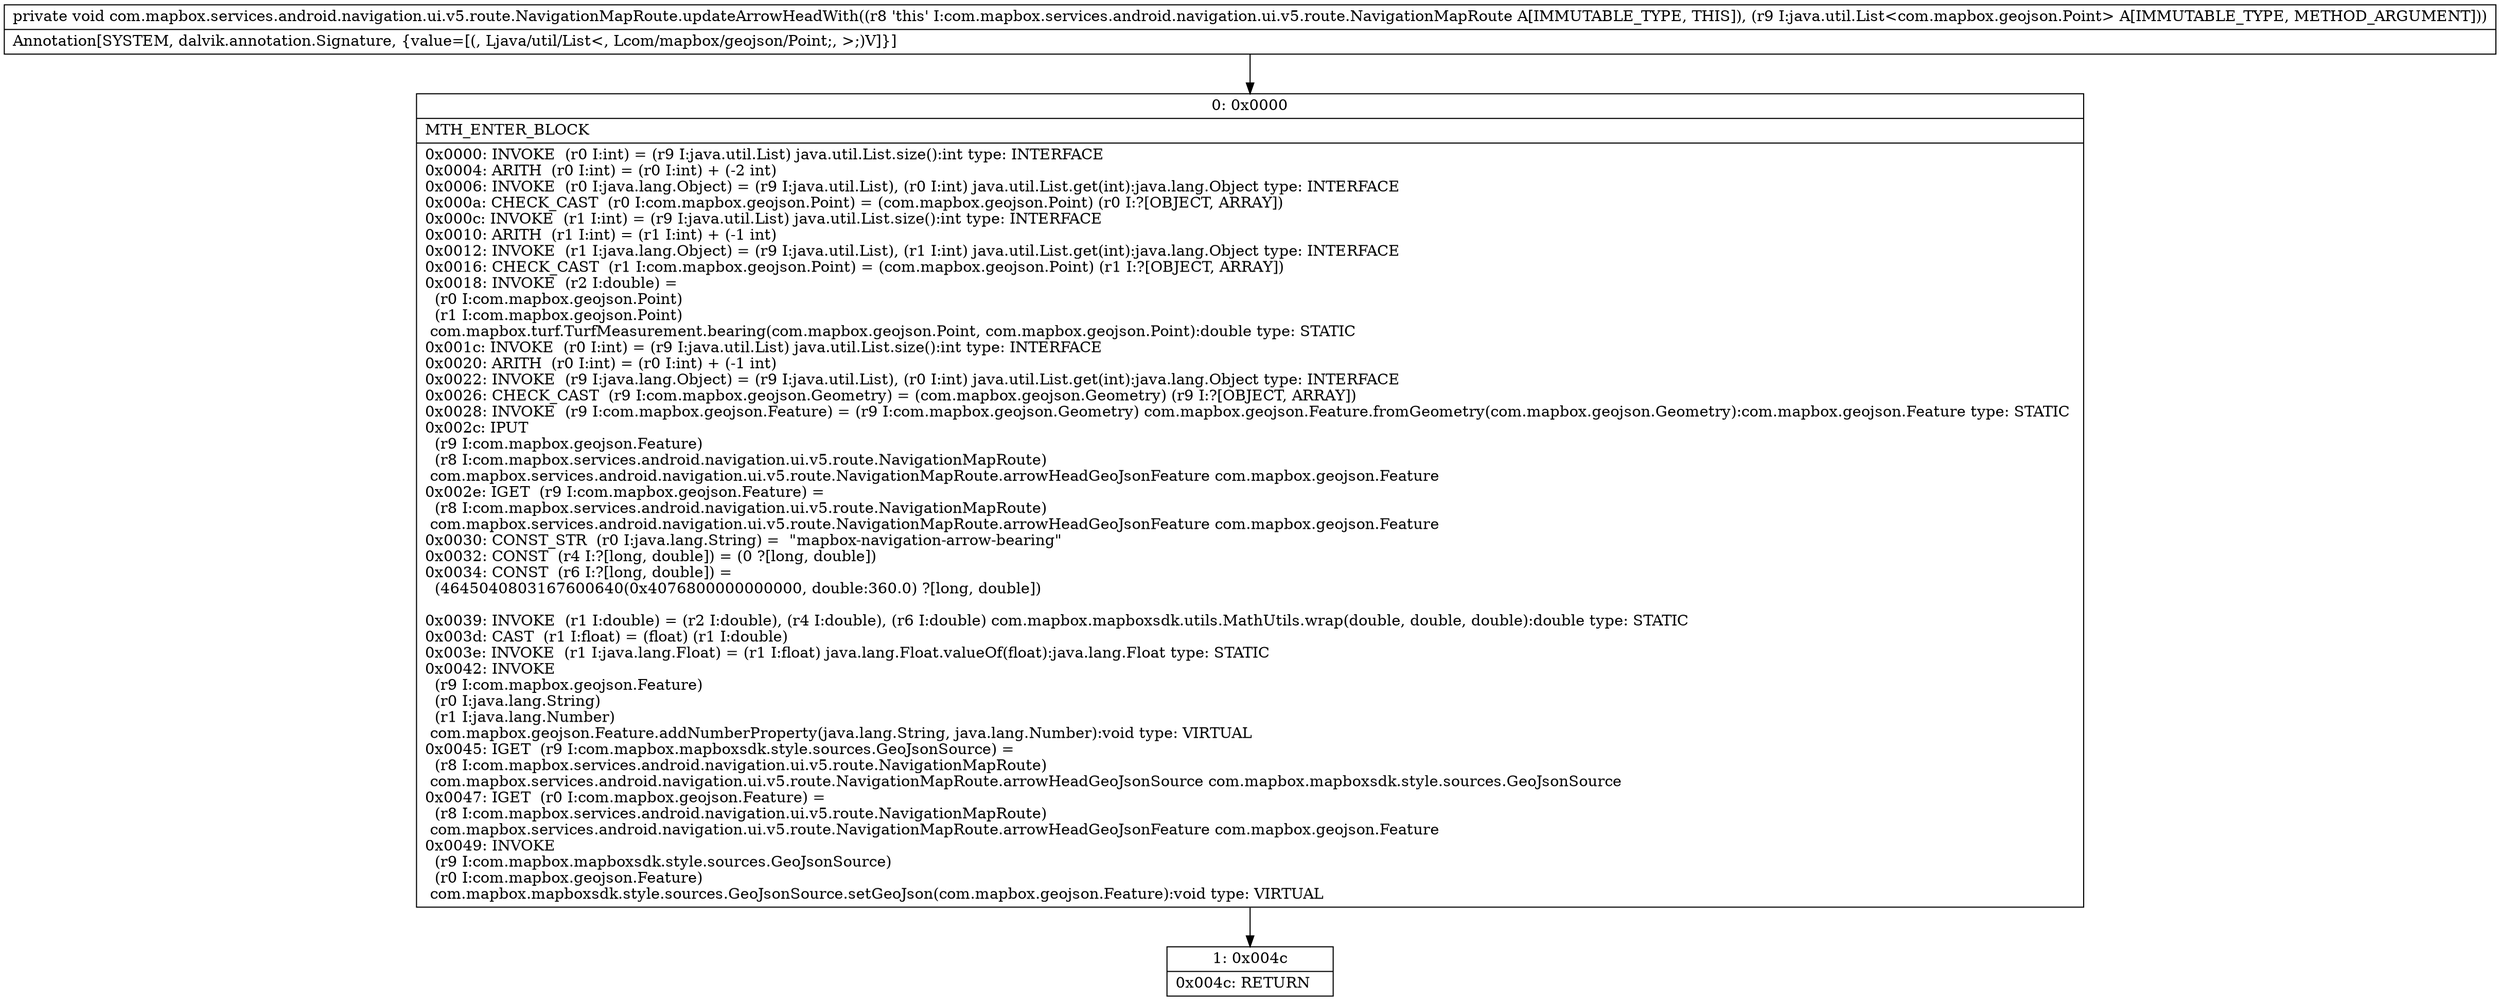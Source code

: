 digraph "CFG forcom.mapbox.services.android.navigation.ui.v5.route.NavigationMapRoute.updateArrowHeadWith(Ljava\/util\/List;)V" {
Node_0 [shape=record,label="{0\:\ 0x0000|MTH_ENTER_BLOCK\l|0x0000: INVOKE  (r0 I:int) = (r9 I:java.util.List) java.util.List.size():int type: INTERFACE \l0x0004: ARITH  (r0 I:int) = (r0 I:int) + (\-2 int) \l0x0006: INVOKE  (r0 I:java.lang.Object) = (r9 I:java.util.List), (r0 I:int) java.util.List.get(int):java.lang.Object type: INTERFACE \l0x000a: CHECK_CAST  (r0 I:com.mapbox.geojson.Point) = (com.mapbox.geojson.Point) (r0 I:?[OBJECT, ARRAY]) \l0x000c: INVOKE  (r1 I:int) = (r9 I:java.util.List) java.util.List.size():int type: INTERFACE \l0x0010: ARITH  (r1 I:int) = (r1 I:int) + (\-1 int) \l0x0012: INVOKE  (r1 I:java.lang.Object) = (r9 I:java.util.List), (r1 I:int) java.util.List.get(int):java.lang.Object type: INTERFACE \l0x0016: CHECK_CAST  (r1 I:com.mapbox.geojson.Point) = (com.mapbox.geojson.Point) (r1 I:?[OBJECT, ARRAY]) \l0x0018: INVOKE  (r2 I:double) = \l  (r0 I:com.mapbox.geojson.Point)\l  (r1 I:com.mapbox.geojson.Point)\l com.mapbox.turf.TurfMeasurement.bearing(com.mapbox.geojson.Point, com.mapbox.geojson.Point):double type: STATIC \l0x001c: INVOKE  (r0 I:int) = (r9 I:java.util.List) java.util.List.size():int type: INTERFACE \l0x0020: ARITH  (r0 I:int) = (r0 I:int) + (\-1 int) \l0x0022: INVOKE  (r9 I:java.lang.Object) = (r9 I:java.util.List), (r0 I:int) java.util.List.get(int):java.lang.Object type: INTERFACE \l0x0026: CHECK_CAST  (r9 I:com.mapbox.geojson.Geometry) = (com.mapbox.geojson.Geometry) (r9 I:?[OBJECT, ARRAY]) \l0x0028: INVOKE  (r9 I:com.mapbox.geojson.Feature) = (r9 I:com.mapbox.geojson.Geometry) com.mapbox.geojson.Feature.fromGeometry(com.mapbox.geojson.Geometry):com.mapbox.geojson.Feature type: STATIC \l0x002c: IPUT  \l  (r9 I:com.mapbox.geojson.Feature)\l  (r8 I:com.mapbox.services.android.navigation.ui.v5.route.NavigationMapRoute)\l com.mapbox.services.android.navigation.ui.v5.route.NavigationMapRoute.arrowHeadGeoJsonFeature com.mapbox.geojson.Feature \l0x002e: IGET  (r9 I:com.mapbox.geojson.Feature) = \l  (r8 I:com.mapbox.services.android.navigation.ui.v5.route.NavigationMapRoute)\l com.mapbox.services.android.navigation.ui.v5.route.NavigationMapRoute.arrowHeadGeoJsonFeature com.mapbox.geojson.Feature \l0x0030: CONST_STR  (r0 I:java.lang.String) =  \"mapbox\-navigation\-arrow\-bearing\" \l0x0032: CONST  (r4 I:?[long, double]) = (0 ?[long, double]) \l0x0034: CONST  (r6 I:?[long, double]) = \l  (4645040803167600640(0x4076800000000000, double:360.0) ?[long, double])\l \l0x0039: INVOKE  (r1 I:double) = (r2 I:double), (r4 I:double), (r6 I:double) com.mapbox.mapboxsdk.utils.MathUtils.wrap(double, double, double):double type: STATIC \l0x003d: CAST  (r1 I:float) = (float) (r1 I:double) \l0x003e: INVOKE  (r1 I:java.lang.Float) = (r1 I:float) java.lang.Float.valueOf(float):java.lang.Float type: STATIC \l0x0042: INVOKE  \l  (r9 I:com.mapbox.geojson.Feature)\l  (r0 I:java.lang.String)\l  (r1 I:java.lang.Number)\l com.mapbox.geojson.Feature.addNumberProperty(java.lang.String, java.lang.Number):void type: VIRTUAL \l0x0045: IGET  (r9 I:com.mapbox.mapboxsdk.style.sources.GeoJsonSource) = \l  (r8 I:com.mapbox.services.android.navigation.ui.v5.route.NavigationMapRoute)\l com.mapbox.services.android.navigation.ui.v5.route.NavigationMapRoute.arrowHeadGeoJsonSource com.mapbox.mapboxsdk.style.sources.GeoJsonSource \l0x0047: IGET  (r0 I:com.mapbox.geojson.Feature) = \l  (r8 I:com.mapbox.services.android.navigation.ui.v5.route.NavigationMapRoute)\l com.mapbox.services.android.navigation.ui.v5.route.NavigationMapRoute.arrowHeadGeoJsonFeature com.mapbox.geojson.Feature \l0x0049: INVOKE  \l  (r9 I:com.mapbox.mapboxsdk.style.sources.GeoJsonSource)\l  (r0 I:com.mapbox.geojson.Feature)\l com.mapbox.mapboxsdk.style.sources.GeoJsonSource.setGeoJson(com.mapbox.geojson.Feature):void type: VIRTUAL \l}"];
Node_1 [shape=record,label="{1\:\ 0x004c|0x004c: RETURN   \l}"];
MethodNode[shape=record,label="{private void com.mapbox.services.android.navigation.ui.v5.route.NavigationMapRoute.updateArrowHeadWith((r8 'this' I:com.mapbox.services.android.navigation.ui.v5.route.NavigationMapRoute A[IMMUTABLE_TYPE, THIS]), (r9 I:java.util.List\<com.mapbox.geojson.Point\> A[IMMUTABLE_TYPE, METHOD_ARGUMENT]))  | Annotation[SYSTEM, dalvik.annotation.Signature, \{value=[(, Ljava\/util\/List\<, Lcom\/mapbox\/geojson\/Point;, \>;)V]\}]\l}"];
MethodNode -> Node_0;
Node_0 -> Node_1;
}


